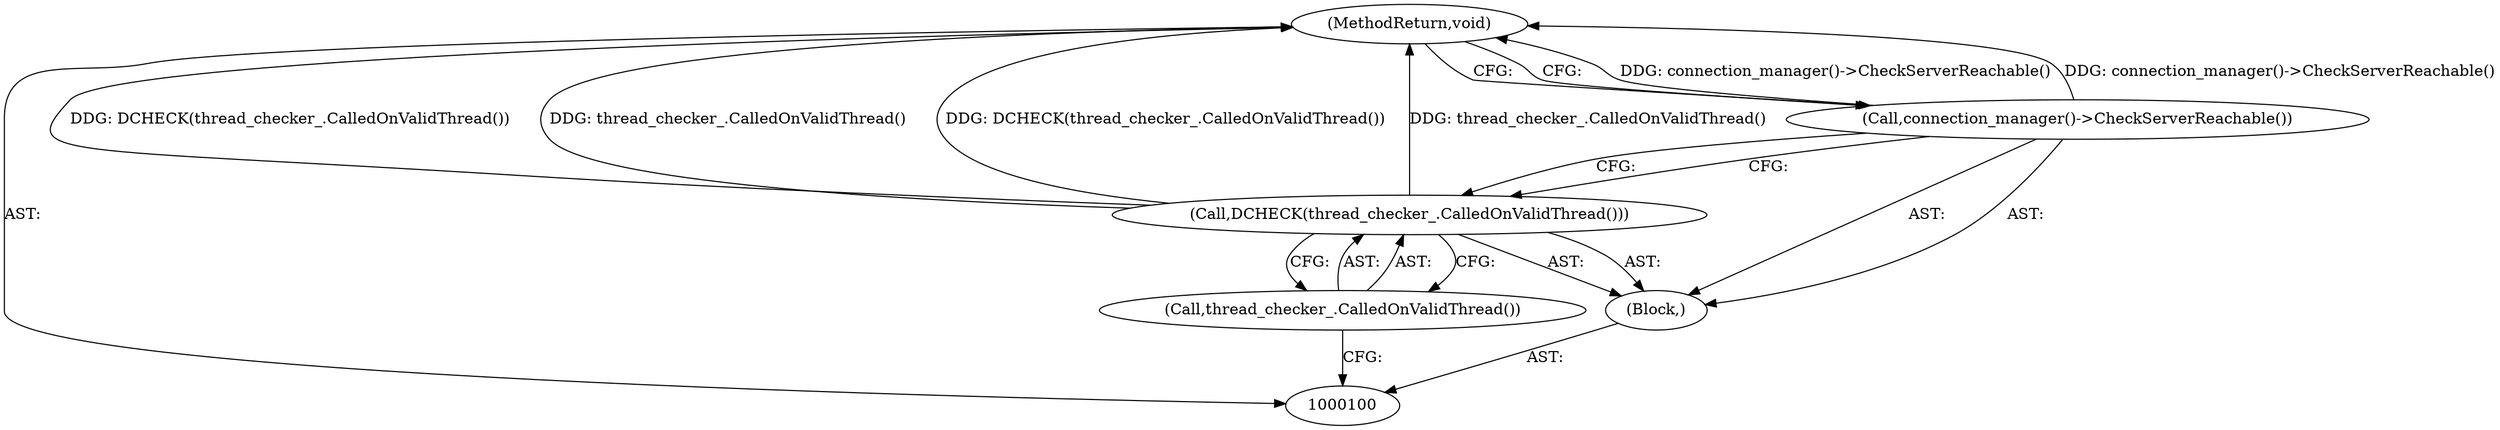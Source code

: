 digraph "1_Chrome_3b7ff00418c0e7593d42e5648ba39397e23fe2f9_1" {
"1000105" [label="(MethodReturn,void)"];
"1000101" [label="(Block,)"];
"1000103" [label="(Call,thread_checker_.CalledOnValidThread())"];
"1000102" [label="(Call,DCHECK(thread_checker_.CalledOnValidThread()))"];
"1000104" [label="(Call,connection_manager()->CheckServerReachable())"];
"1000105" -> "1000100"  [label="AST: "];
"1000105" -> "1000104"  [label="CFG: "];
"1000104" -> "1000105"  [label="DDG: connection_manager()->CheckServerReachable()"];
"1000102" -> "1000105"  [label="DDG: DCHECK(thread_checker_.CalledOnValidThread())"];
"1000102" -> "1000105"  [label="DDG: thread_checker_.CalledOnValidThread()"];
"1000101" -> "1000100"  [label="AST: "];
"1000102" -> "1000101"  [label="AST: "];
"1000104" -> "1000101"  [label="AST: "];
"1000103" -> "1000102"  [label="AST: "];
"1000103" -> "1000100"  [label="CFG: "];
"1000102" -> "1000103"  [label="CFG: "];
"1000102" -> "1000101"  [label="AST: "];
"1000102" -> "1000103"  [label="CFG: "];
"1000103" -> "1000102"  [label="AST: "];
"1000104" -> "1000102"  [label="CFG: "];
"1000102" -> "1000105"  [label="DDG: DCHECK(thread_checker_.CalledOnValidThread())"];
"1000102" -> "1000105"  [label="DDG: thread_checker_.CalledOnValidThread()"];
"1000104" -> "1000101"  [label="AST: "];
"1000104" -> "1000102"  [label="CFG: "];
"1000105" -> "1000104"  [label="CFG: "];
"1000104" -> "1000105"  [label="DDG: connection_manager()->CheckServerReachable()"];
}
